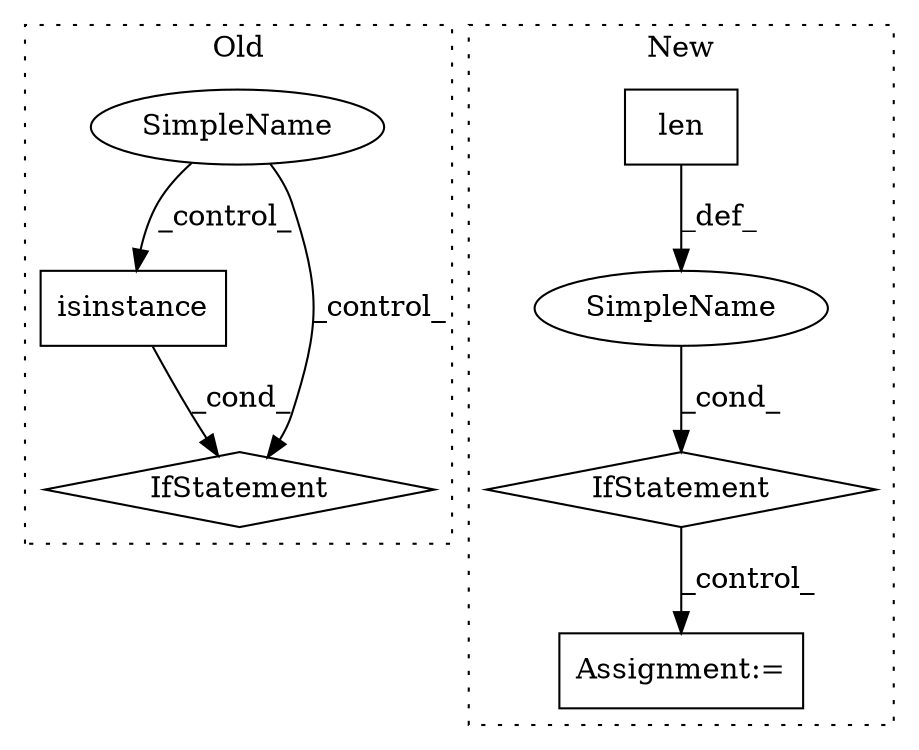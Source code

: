 digraph G {
subgraph cluster0 {
1 [label="isinstance" a="32" s="9704,9728" l="11,1" shape="box"];
3 [label="IfStatement" a="25" s="9699,9759" l="4,2" shape="diamond"];
7 [label="SimpleName" a="42" s="" l="" shape="ellipse"];
label = "Old";
style="dotted";
}
subgraph cluster1 {
2 [label="len" a="32" s="9668,9680" l="4,1" shape="box"];
4 [label="Assignment:=" a="7" s="10180" l="24" shape="box"];
5 [label="IfStatement" a="25" s="9662,9699" l="4,2" shape="diamond"];
6 [label="SimpleName" a="42" s="" l="" shape="ellipse"];
label = "New";
style="dotted";
}
1 -> 3 [label="_cond_"];
2 -> 6 [label="_def_"];
5 -> 4 [label="_control_"];
6 -> 5 [label="_cond_"];
7 -> 3 [label="_control_"];
7 -> 1 [label="_control_"];
}